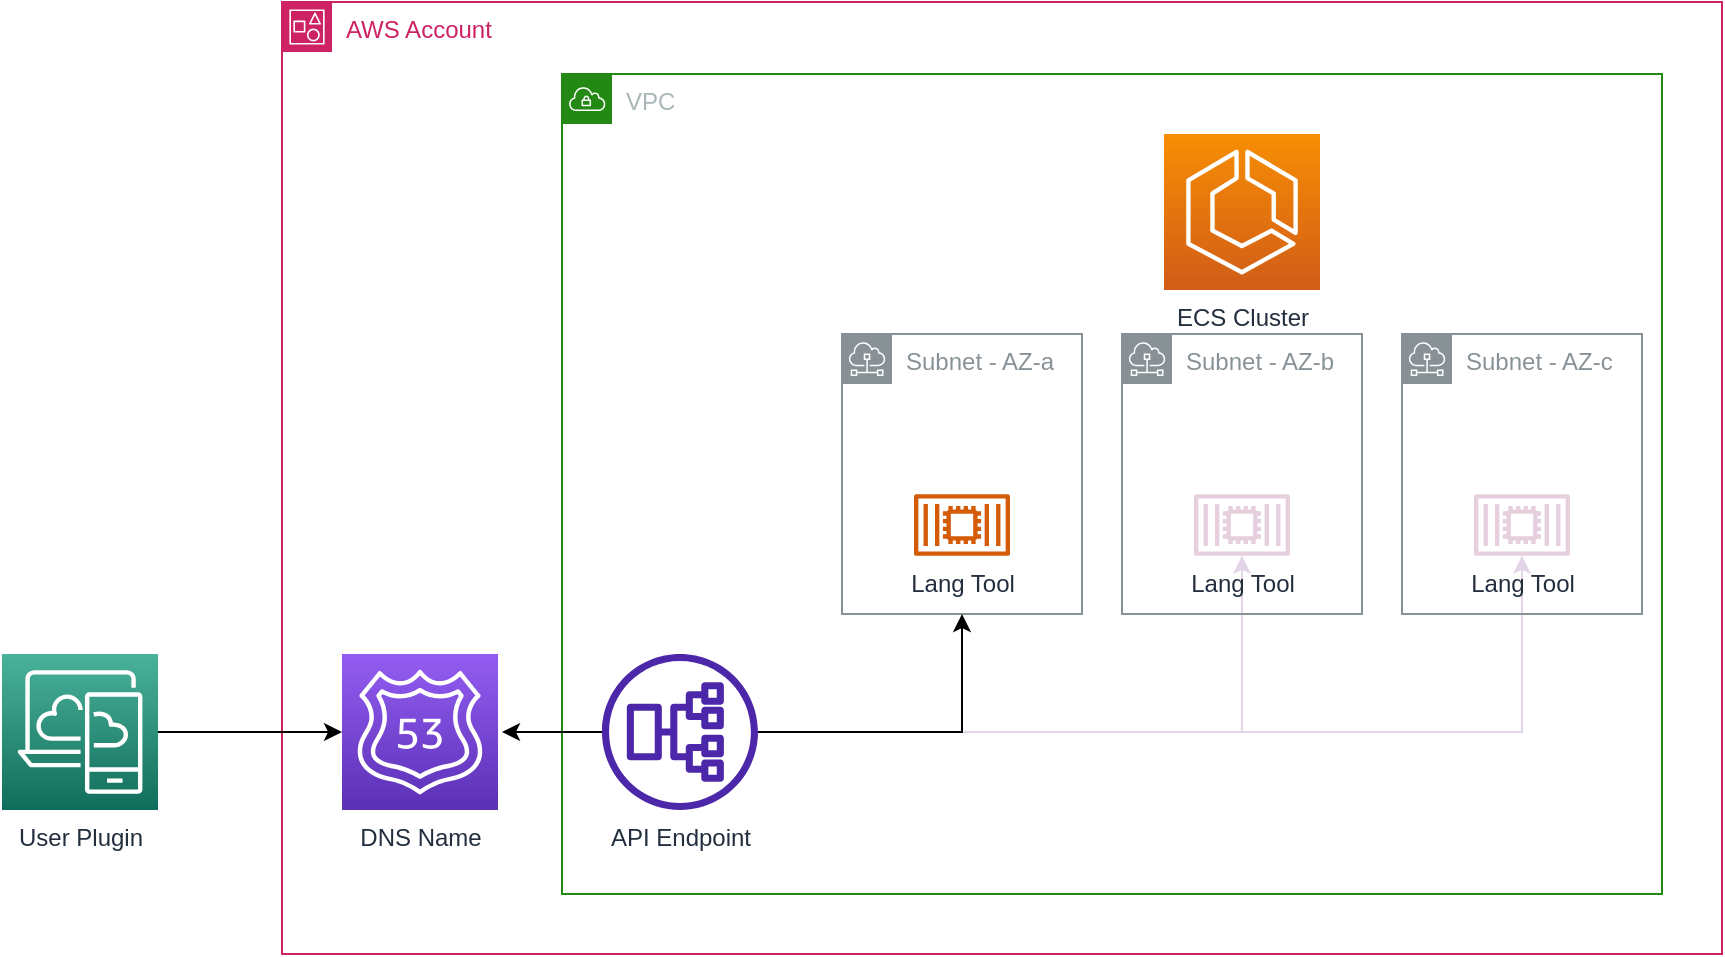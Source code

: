 <mxfile version="20.7.4" type="device"><diagram id="R6iquTjXogvonIR-2SS-" name="Page-1"><mxGraphModel dx="1114" dy="895" grid="1" gridSize="10" guides="1" tooltips="1" connect="1" arrows="1" fold="1" page="1" pageScale="1" pageWidth="827" pageHeight="1169" math="0" shadow="0"><root><mxCell id="0"/><mxCell id="1" parent="0"/><mxCell id="_EgpVggodDVxpIWAqEac-1" value="AWS Account" style="points=[[0,0],[0.25,0],[0.5,0],[0.75,0],[1,0],[1,0.25],[1,0.5],[1,0.75],[1,1],[0.75,1],[0.5,1],[0.25,1],[0,1],[0,0.75],[0,0.5],[0,0.25]];outlineConnect=0;gradientColor=none;html=1;whiteSpace=wrap;fontSize=12;fontStyle=0;container=0;pointerEvents=0;collapsible=0;recursiveResize=0;shape=mxgraph.aws4.group;grIcon=mxgraph.aws4.group_account;strokeColor=#CD2264;fillColor=none;verticalAlign=top;align=left;spacingLeft=30;fontColor=#CD2264;dashed=0;" vertex="1" parent="1"><mxGeometry x="140" y="104" width="720" height="476" as="geometry"/></mxCell><mxCell id="_EgpVggodDVxpIWAqEac-21" style="edgeStyle=orthogonalEdgeStyle;rounded=0;orthogonalLoop=1;jettySize=auto;html=1;entryX=0;entryY=0.5;entryDx=0;entryDy=0;entryPerimeter=0;strokeColor=#000000;" edge="1" parent="1" source="_EgpVggodDVxpIWAqEac-2" target="_EgpVggodDVxpIWAqEac-4"><mxGeometry relative="1" as="geometry"/></mxCell><mxCell id="_EgpVggodDVxpIWAqEac-2" value="User Plugin" style="sketch=0;points=[[0,0,0],[0.25,0,0],[0.5,0,0],[0.75,0,0],[1,0,0],[0,1,0],[0.25,1,0],[0.5,1,0],[0.75,1,0],[1,1,0],[0,0.25,0],[0,0.5,0],[0,0.75,0],[1,0.25,0],[1,0.5,0],[1,0.75,0]];outlineConnect=0;fontColor=#232F3E;gradientColor=#4AB29A;gradientDirection=north;fillColor=#116D5B;strokeColor=#ffffff;dashed=0;verticalLabelPosition=bottom;verticalAlign=top;align=center;html=1;fontSize=12;fontStyle=0;aspect=fixed;shape=mxgraph.aws4.resourceIcon;resIcon=mxgraph.aws4.desktop_and_app_streaming;" vertex="1" parent="1"><mxGeometry y="430" width="78" height="78" as="geometry"/></mxCell><mxCell id="_EgpVggodDVxpIWAqEac-5" value="VPC" style="points=[[0,0],[0.25,0],[0.5,0],[0.75,0],[1,0],[1,0.25],[1,0.5],[1,0.75],[1,1],[0.75,1],[0.5,1],[0.25,1],[0,1],[0,0.75],[0,0.5],[0,0.25]];outlineConnect=0;gradientColor=none;html=1;whiteSpace=wrap;fontSize=12;fontStyle=0;container=0;pointerEvents=0;collapsible=0;recursiveResize=0;shape=mxgraph.aws4.group;grIcon=mxgraph.aws4.group_vpc;strokeColor=#248814;fillColor=none;verticalAlign=top;align=left;spacingLeft=30;fontColor=#AAB7B8;dashed=0;" vertex="1" parent="1"><mxGeometry x="280" y="140" width="550" height="410" as="geometry"/></mxCell><mxCell id="_EgpVggodDVxpIWAqEac-4" value="DNS Name" style="sketch=0;points=[[0,0,0],[0.25,0,0],[0.5,0,0],[0.75,0,0],[1,0,0],[0,1,0],[0.25,1,0],[0.5,1,0],[0.75,1,0],[1,1,0],[0,0.25,0],[0,0.5,0],[0,0.75,0],[1,0.25,0],[1,0.5,0],[1,0.75,0]];outlineConnect=0;fontColor=#232F3E;gradientColor=#945DF2;gradientDirection=north;fillColor=#5A30B5;strokeColor=#ffffff;dashed=0;verticalLabelPosition=bottom;verticalAlign=top;align=center;html=1;fontSize=12;fontStyle=0;aspect=fixed;shape=mxgraph.aws4.resourceIcon;resIcon=mxgraph.aws4.route_53;" vertex="1" parent="1"><mxGeometry x="170" y="430" width="78" height="78" as="geometry"/></mxCell><mxCell id="_EgpVggodDVxpIWAqEac-8" value="Subnet - AZ-a" style="sketch=0;outlineConnect=0;gradientColor=none;html=1;whiteSpace=wrap;fontSize=12;fontStyle=0;shape=mxgraph.aws4.group;grIcon=mxgraph.aws4.group_subnet;strokeColor=#879196;fillColor=none;verticalAlign=top;align=left;spacingLeft=30;fontColor=#879196;dashed=0;" vertex="1" parent="1"><mxGeometry x="420" y="270" width="120" height="140" as="geometry"/></mxCell><mxCell id="_EgpVggodDVxpIWAqEac-18" style="edgeStyle=orthogonalEdgeStyle;rounded=0;orthogonalLoop=1;jettySize=auto;html=1;" edge="1" parent="1" source="_EgpVggodDVxpIWAqEac-3"><mxGeometry relative="1" as="geometry"><mxPoint x="250" y="469" as="targetPoint"/></mxGeometry></mxCell><mxCell id="_EgpVggodDVxpIWAqEac-19" style="edgeStyle=orthogonalEdgeStyle;rounded=0;orthogonalLoop=1;jettySize=auto;html=1;strokeColor=#E1D5E7;" edge="1" parent="1" source="_EgpVggodDVxpIWAqEac-3" target="_EgpVggodDVxpIWAqEac-12"><mxGeometry relative="1" as="geometry"/></mxCell><mxCell id="_EgpVggodDVxpIWAqEac-20" style="edgeStyle=orthogonalEdgeStyle;rounded=0;orthogonalLoop=1;jettySize=auto;html=1;strokeColor=#E1D5E7;" edge="1" parent="1" source="_EgpVggodDVxpIWAqEac-3" target="_EgpVggodDVxpIWAqEac-14"><mxGeometry relative="1" as="geometry"/></mxCell><mxCell id="_EgpVggodDVxpIWAqEac-3" value="API Endpoint" style="sketch=0;outlineConnect=0;fontColor=#232F3E;gradientColor=none;fillColor=#4D27AA;strokeColor=none;dashed=0;verticalLabelPosition=bottom;verticalAlign=top;align=center;html=1;fontSize=12;fontStyle=0;aspect=fixed;pointerEvents=1;shape=mxgraph.aws4.application_load_balancer;rotation=0;direction=north;" vertex="1" parent="1"><mxGeometry x="300" y="430" width="78" height="78" as="geometry"/></mxCell><mxCell id="_EgpVggodDVxpIWAqEac-6" value="ECS Cluster" style="sketch=0;points=[[0,0,0],[0.25,0,0],[0.5,0,0],[0.75,0,0],[1,0,0],[0,1,0],[0.25,1,0],[0.5,1,0],[0.75,1,0],[1,1,0],[0,0.25,0],[0,0.5,0],[0,0.75,0],[1,0.25,0],[1,0.5,0],[1,0.75,0]];outlineConnect=0;fontColor=#232F3E;gradientColor=#F78E04;gradientDirection=north;fillColor=#D05C17;strokeColor=#ffffff;dashed=0;verticalLabelPosition=bottom;verticalAlign=top;align=center;html=1;fontSize=12;fontStyle=0;aspect=fixed;shape=mxgraph.aws4.resourceIcon;resIcon=mxgraph.aws4.ecs;" vertex="1" parent="1"><mxGeometry x="581" y="170" width="78" height="78" as="geometry"/></mxCell><mxCell id="_EgpVggodDVxpIWAqEac-9" value="Subnet - AZ-b" style="sketch=0;outlineConnect=0;gradientColor=none;html=1;whiteSpace=wrap;fontSize=12;fontStyle=0;shape=mxgraph.aws4.group;grIcon=mxgraph.aws4.group_subnet;strokeColor=#879196;fillColor=none;verticalAlign=top;align=left;spacingLeft=30;fontColor=#879196;dashed=0;" vertex="1" parent="1"><mxGeometry x="560" y="270" width="120" height="140" as="geometry"/></mxCell><mxCell id="_EgpVggodDVxpIWAqEac-12" value="Lang Tool" style="sketch=0;outlineConnect=0;fontColor=#232F3E;gradientColor=none;fillColor=#E6D0DE;strokeColor=none;dashed=0;verticalLabelPosition=bottom;verticalAlign=top;align=center;html=1;fontSize=12;fontStyle=0;aspect=fixed;pointerEvents=1;shape=mxgraph.aws4.container_2;" vertex="1" parent="1"><mxGeometry x="596" y="350" width="48" height="31" as="geometry"/></mxCell><mxCell id="_EgpVggodDVxpIWAqEac-11" value="Lang Tool" style="sketch=0;outlineConnect=0;fontColor=#232F3E;gradientColor=none;fillColor=#D45B07;strokeColor=none;dashed=0;verticalLabelPosition=bottom;verticalAlign=top;align=center;html=1;fontSize=12;fontStyle=0;aspect=fixed;pointerEvents=1;shape=mxgraph.aws4.container_2;" vertex="1" parent="1"><mxGeometry x="456" y="350" width="48" height="31" as="geometry"/></mxCell><mxCell id="_EgpVggodDVxpIWAqEac-10" value="Subnet - AZ-c" style="sketch=0;outlineConnect=0;gradientColor=none;html=1;whiteSpace=wrap;fontSize=12;fontStyle=0;shape=mxgraph.aws4.group;grIcon=mxgraph.aws4.group_subnet;strokeColor=#879196;fillColor=none;verticalAlign=top;align=left;spacingLeft=30;fontColor=#879196;dashed=0;" vertex="1" parent="1"><mxGeometry x="700" y="270" width="120" height="140" as="geometry"/></mxCell><mxCell id="_EgpVggodDVxpIWAqEac-14" value="Lang Tool" style="sketch=0;outlineConnect=0;fontColor=#232F3E;gradientColor=none;fillColor=#E6D0DE;strokeColor=none;dashed=0;verticalLabelPosition=bottom;verticalAlign=top;align=center;html=1;fontSize=12;fontStyle=0;aspect=fixed;pointerEvents=1;shape=mxgraph.aws4.container_2;" vertex="1" parent="1"><mxGeometry x="736" y="350" width="48" height="31" as="geometry"/></mxCell><mxCell id="_EgpVggodDVxpIWAqEac-17" style="edgeStyle=orthogonalEdgeStyle;rounded=0;orthogonalLoop=1;jettySize=auto;html=1;" edge="1" parent="1" source="_EgpVggodDVxpIWAqEac-3" target="_EgpVggodDVxpIWAqEac-8"><mxGeometry relative="1" as="geometry"/></mxCell></root></mxGraphModel></diagram></mxfile>